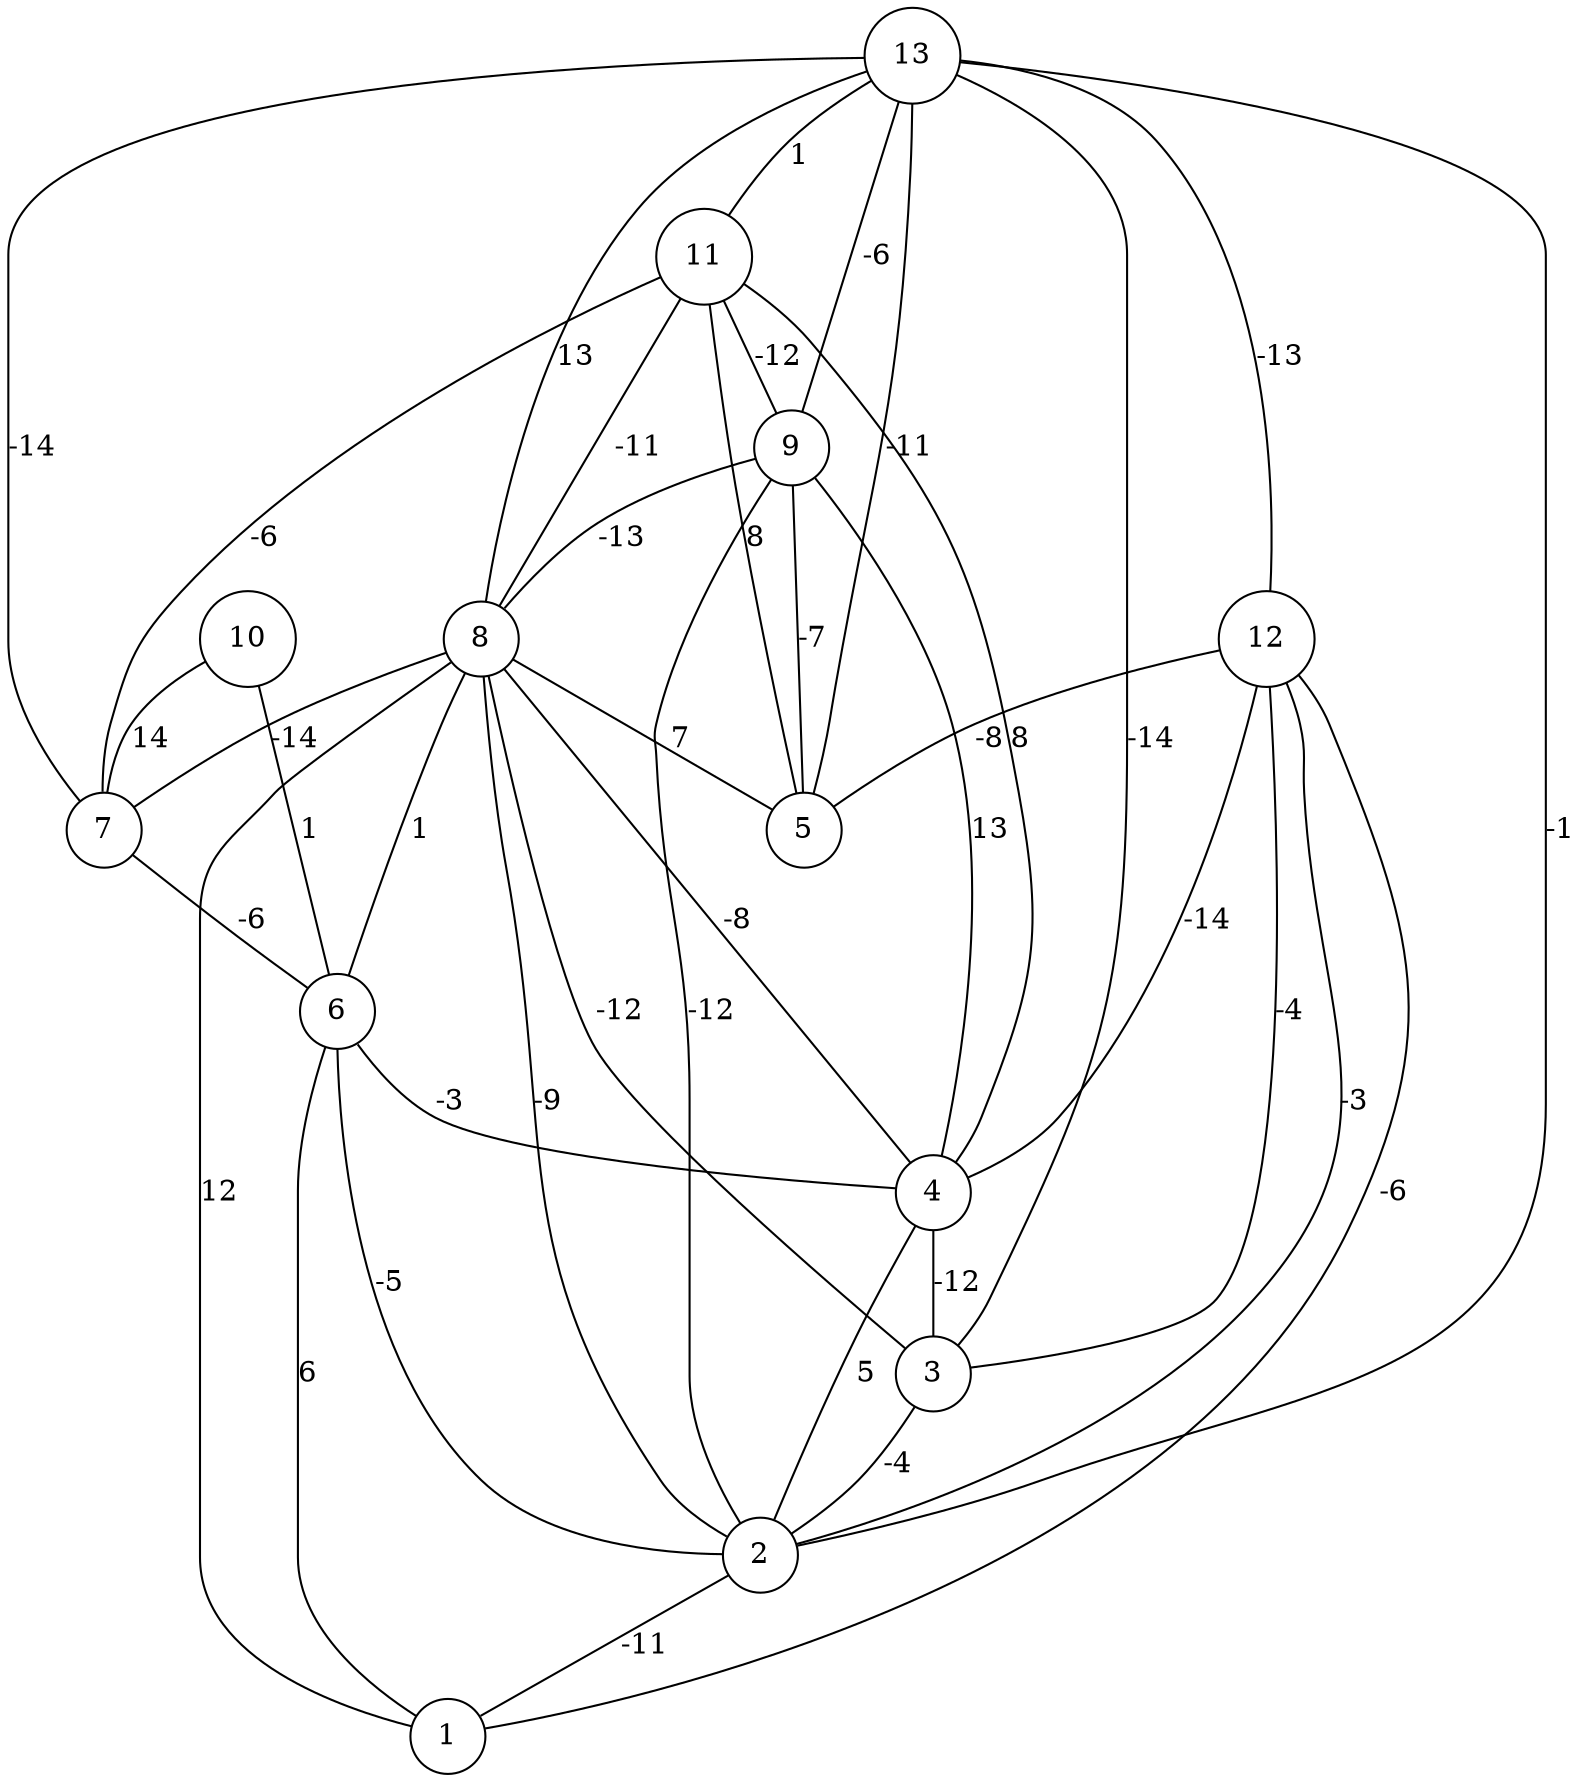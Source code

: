 graph { 
	 fontname="Helvetica,Arial,sans-serif" 
	 node [shape = circle]; 
	 13 -- 2 [label = "-1"];
	 13 -- 3 [label = "-14"];
	 13 -- 5 [label = "-11"];
	 13 -- 7 [label = "-14"];
	 13 -- 8 [label = "13"];
	 13 -- 9 [label = "-6"];
	 13 -- 11 [label = "1"];
	 13 -- 12 [label = "-13"];
	 12 -- 1 [label = "-6"];
	 12 -- 2 [label = "-3"];
	 12 -- 3 [label = "-4"];
	 12 -- 4 [label = "-14"];
	 12 -- 5 [label = "-8"];
	 11 -- 4 [label = "8"];
	 11 -- 5 [label = "8"];
	 11 -- 7 [label = "-6"];
	 11 -- 8 [label = "-11"];
	 11 -- 9 [label = "-12"];
	 10 -- 6 [label = "1"];
	 10 -- 7 [label = "14"];
	 9 -- 2 [label = "-12"];
	 9 -- 4 [label = "13"];
	 9 -- 5 [label = "-7"];
	 9 -- 8 [label = "-13"];
	 8 -- 1 [label = "12"];
	 8 -- 2 [label = "-9"];
	 8 -- 3 [label = "-12"];
	 8 -- 4 [label = "-8"];
	 8 -- 5 [label = "7"];
	 8 -- 6 [label = "1"];
	 8 -- 7 [label = "-14"];
	 7 -- 6 [label = "-6"];
	 6 -- 1 [label = "6"];
	 6 -- 2 [label = "-5"];
	 6 -- 4 [label = "-3"];
	 4 -- 2 [label = "5"];
	 4 -- 3 [label = "-12"];
	 3 -- 2 [label = "-4"];
	 2 -- 1 [label = "-11"];
	 1;
	 2;
	 3;
	 4;
	 5;
	 6;
	 7;
	 8;
	 9;
	 10;
	 11;
	 12;
	 13;
}
